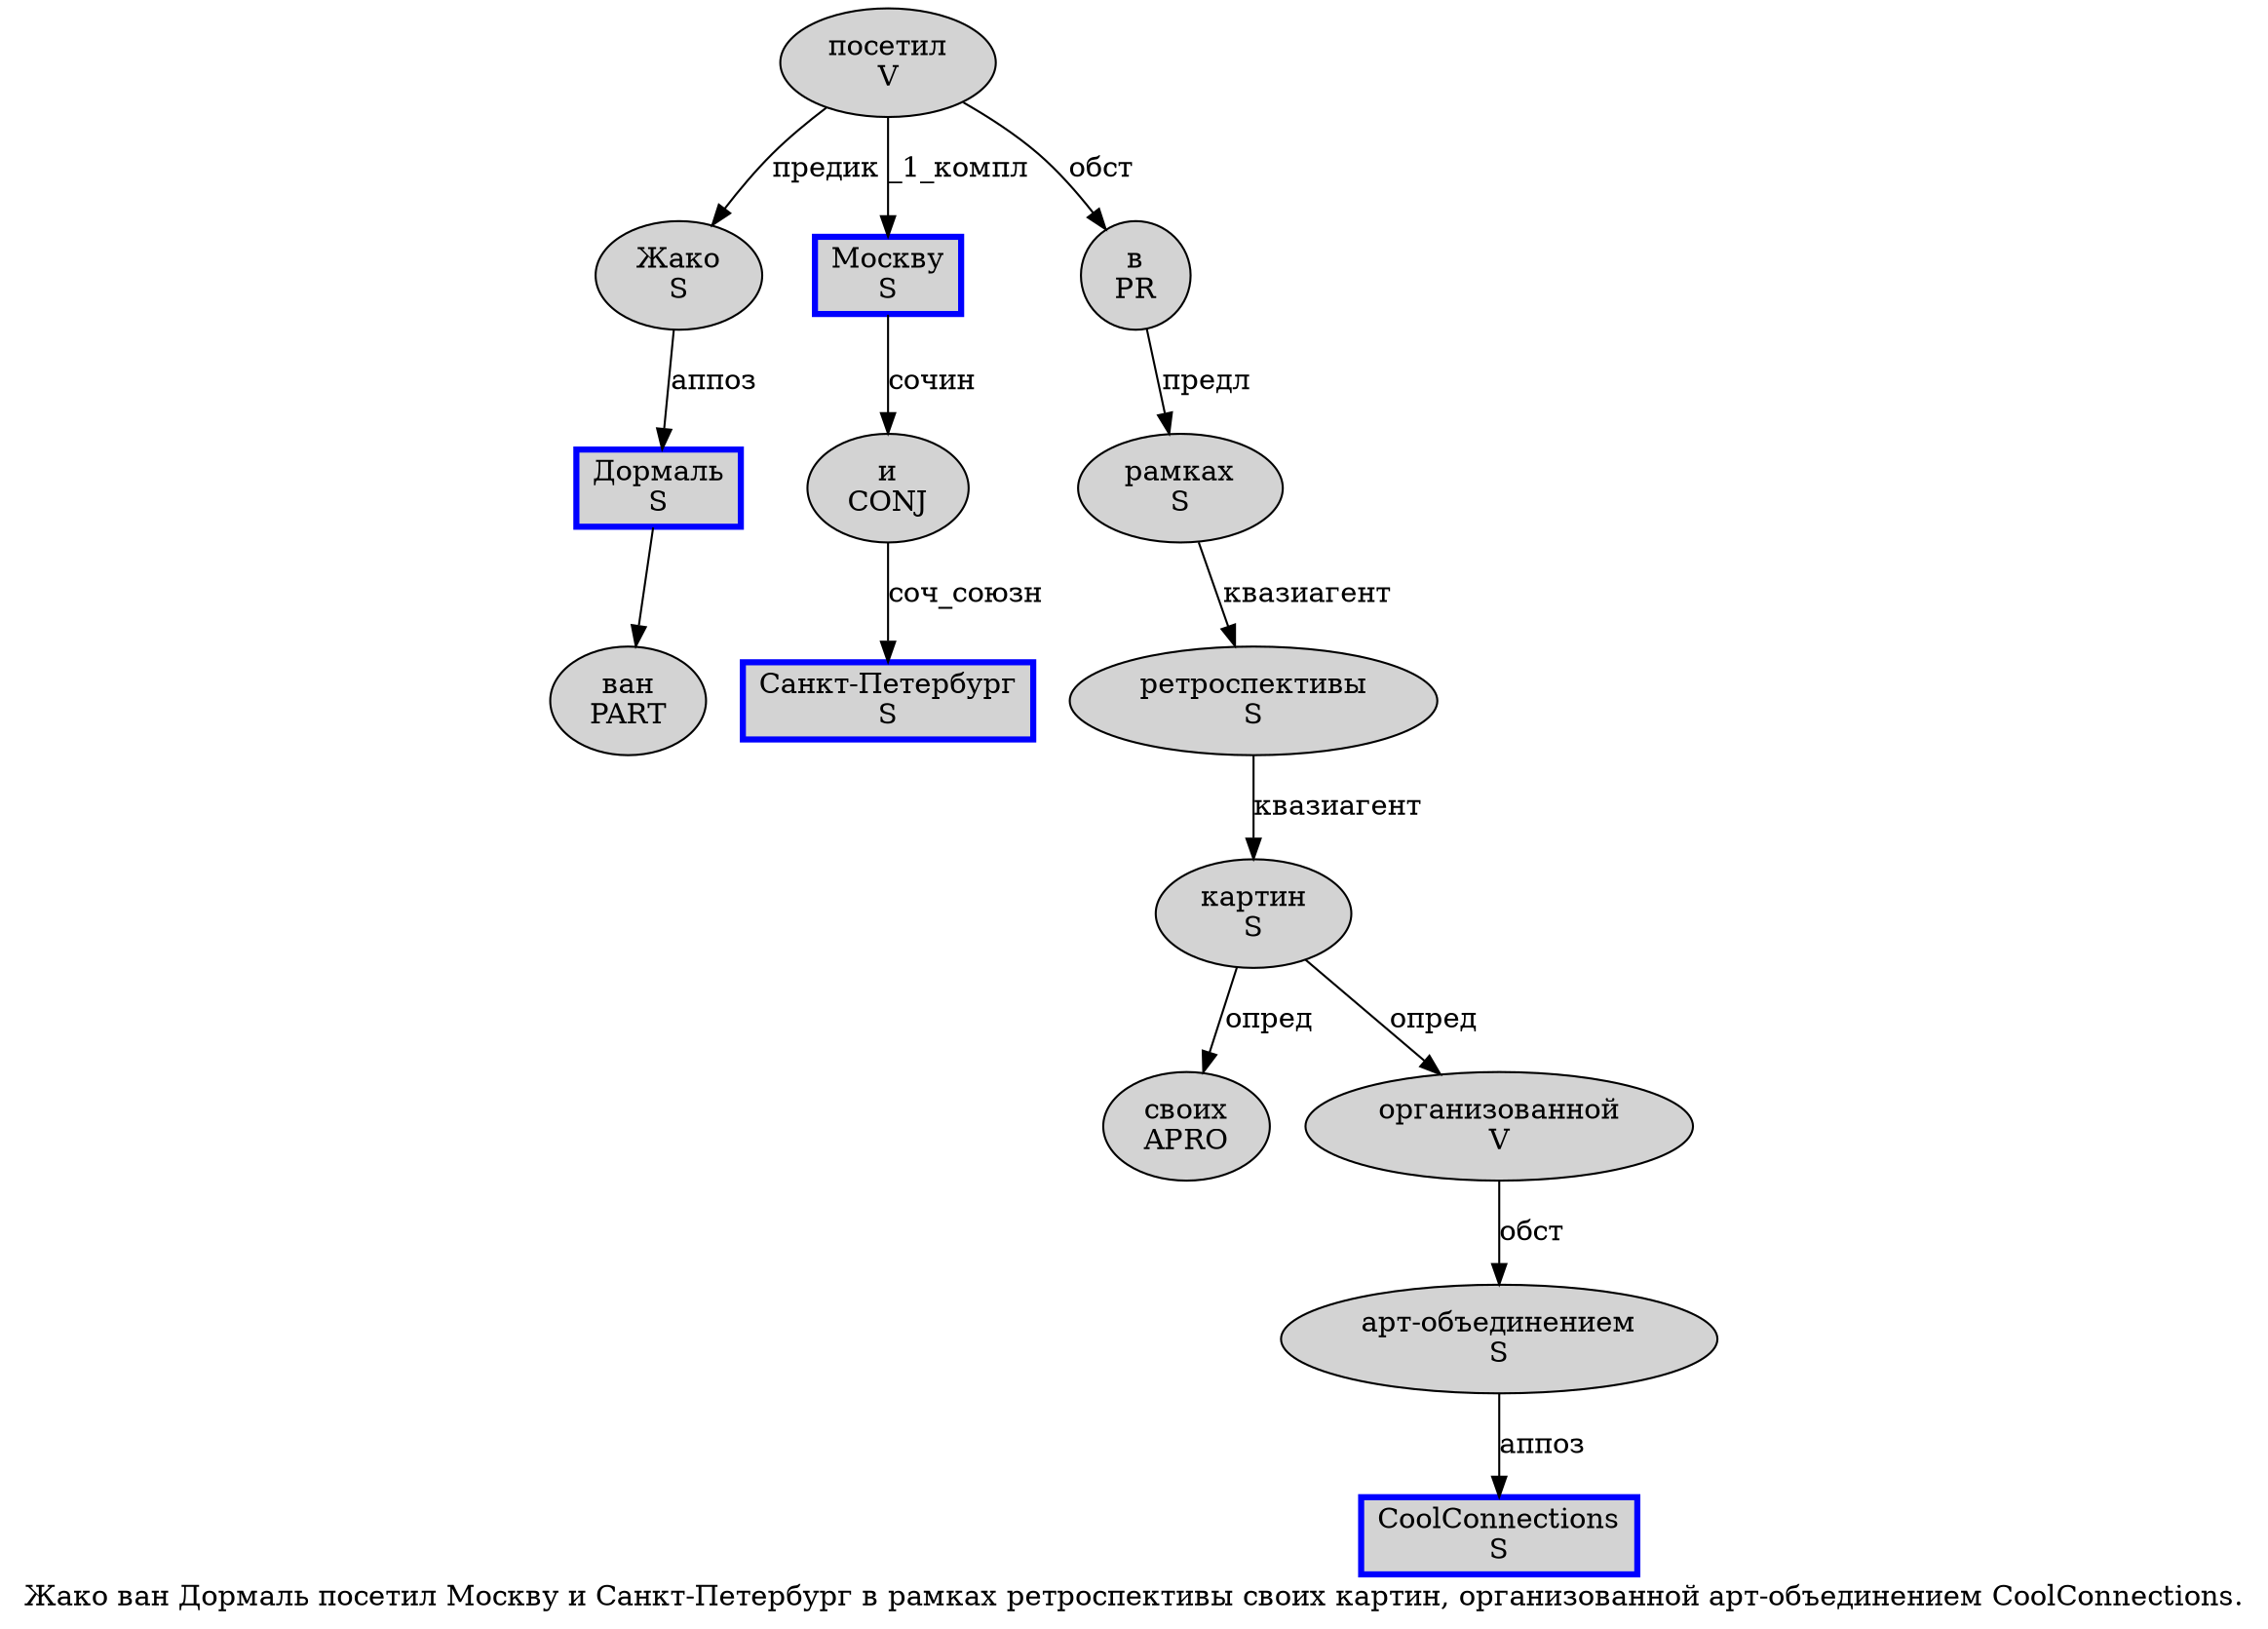 digraph SENTENCE_1615 {
	graph [label="Жако ван Дормаль посетил Москву и Санкт-Петербург в рамках ретроспективы своих картин, организованной арт-объединением CoolConnections."]
	node [style=filled]
		0 [label="Жако
S" color="" fillcolor=lightgray penwidth=1 shape=ellipse]
		1 [label="ван
PART" color="" fillcolor=lightgray penwidth=1 shape=ellipse]
		2 [label="Дормаль
S" color=blue fillcolor=lightgray penwidth=3 shape=box]
		3 [label="посетил
V" color="" fillcolor=lightgray penwidth=1 shape=ellipse]
		4 [label="Москву
S" color=blue fillcolor=lightgray penwidth=3 shape=box]
		5 [label="и
CONJ" color="" fillcolor=lightgray penwidth=1 shape=ellipse]
		6 [label="Санкт-Петербург
S" color=blue fillcolor=lightgray penwidth=3 shape=box]
		7 [label="в
PR" color="" fillcolor=lightgray penwidth=1 shape=ellipse]
		8 [label="рамках
S" color="" fillcolor=lightgray penwidth=1 shape=ellipse]
		9 [label="ретроспективы
S" color="" fillcolor=lightgray penwidth=1 shape=ellipse]
		10 [label="своих
APRO" color="" fillcolor=lightgray penwidth=1 shape=ellipse]
		11 [label="картин
S" color="" fillcolor=lightgray penwidth=1 shape=ellipse]
		13 [label="организованной
V" color="" fillcolor=lightgray penwidth=1 shape=ellipse]
		14 [label="арт-объединением
S" color="" fillcolor=lightgray penwidth=1 shape=ellipse]
		15 [label="CoolConnections
S" color=blue fillcolor=lightgray penwidth=3 shape=box]
			2 -> 1
			5 -> 6 [label="соч_союзн"]
			8 -> 9 [label="квазиагент"]
			0 -> 2 [label="аппоз"]
			3 -> 0 [label="предик"]
			3 -> 4 [label="_1_компл"]
			3 -> 7 [label="обст"]
			14 -> 15 [label="аппоз"]
			11 -> 10 [label="опред"]
			11 -> 13 [label="опред"]
			4 -> 5 [label="сочин"]
			9 -> 11 [label="квазиагент"]
			13 -> 14 [label="обст"]
			7 -> 8 [label="предл"]
}